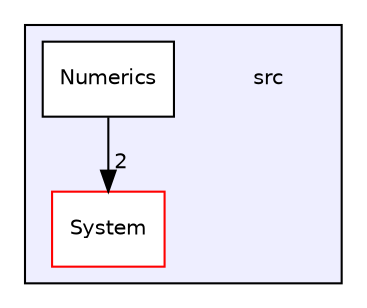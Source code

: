 digraph "src" {
  compound=true
  node [ fontsize="10", fontname="Helvetica"];
  edge [ labelfontsize="10", labelfontname="Helvetica"];
  subgraph clusterdir_68267d1309a1af8e8297ef4c3efbcdba {
    graph [ bgcolor="#eeeeff", pencolor="black", label="" URL="dir_68267d1309a1af8e8297ef4c3efbcdba.html"];
    dir_68267d1309a1af8e8297ef4c3efbcdba [shape=plaintext label="src"];
    dir_9de0b4c2349c2b1d177c3f93e6d70123 [shape=box label="Numerics" color="black" fillcolor="white" style="filled" URL="dir_9de0b4c2349c2b1d177c3f93e6d70123.html"];
    dir_ef68f1e1f5148ff8ef7fb1c955106c3c [shape=box label="System" color="red" fillcolor="white" style="filled" URL="dir_ef68f1e1f5148ff8ef7fb1c955106c3c.html"];
  }
  dir_9de0b4c2349c2b1d177c3f93e6d70123->dir_ef68f1e1f5148ff8ef7fb1c955106c3c [headlabel="2", labeldistance=1.5 headhref="dir_000003_000001.html"];
}
